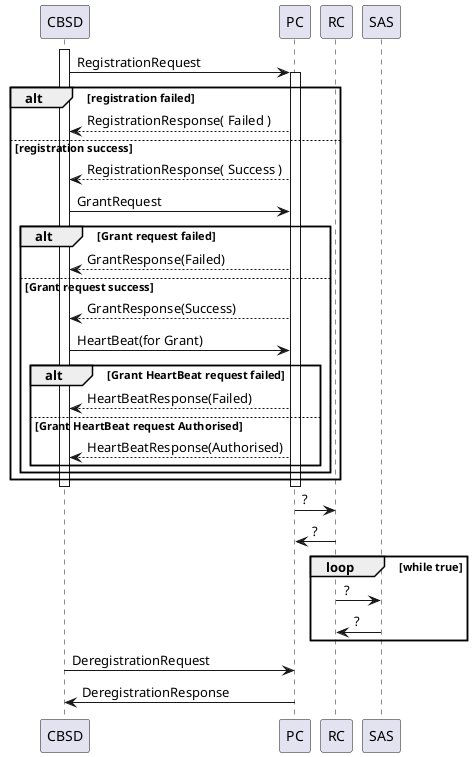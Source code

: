 @startuml

activate CBSD

CBSD -> PC: RegistrationRequest

activate PC

alt registration failed
    
    CBSD <-- PC: RegistrationResponse( Failed )

else registration success
    
    CBSD <-- PC: RegistrationResponse( Success )

    CBSD -> PC: GrantRequest

    alt Grant request failed

        CBSD <-- PC: GrantResponse(Failed)

    else Grant request success

        CBSD <-- PC: GrantResponse(Success)
        CBSD -> PC: HeartBeat(for Grant)
        
        alt Grant HeartBeat request failed
           
            CBSD <-- PC: HeartBeatResponse(Failed)
        
        else Grant HeartBeat request Authorised
           
            CBSD <-- PC: HeartBeatResponse(Authorised)
        
        end
    end
end


deactivate PC
deactivate CBSD

PC -> RC: ?

PC <- RC: ?



loop while true
    RC -> SAS: ?
    RC <- SAS: ?
end
   
   
CBSD -> PC: DeregistrationRequest

CBSD <- PC: DeregistrationResponse


@enduml